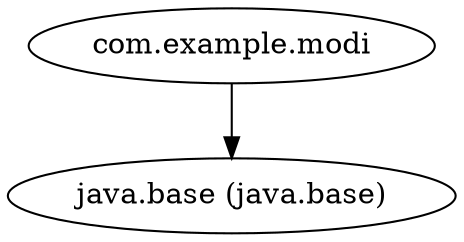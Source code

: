 digraph "summary" {
  "com.example.modi"                                 -> "java.base (java.base)";
}
